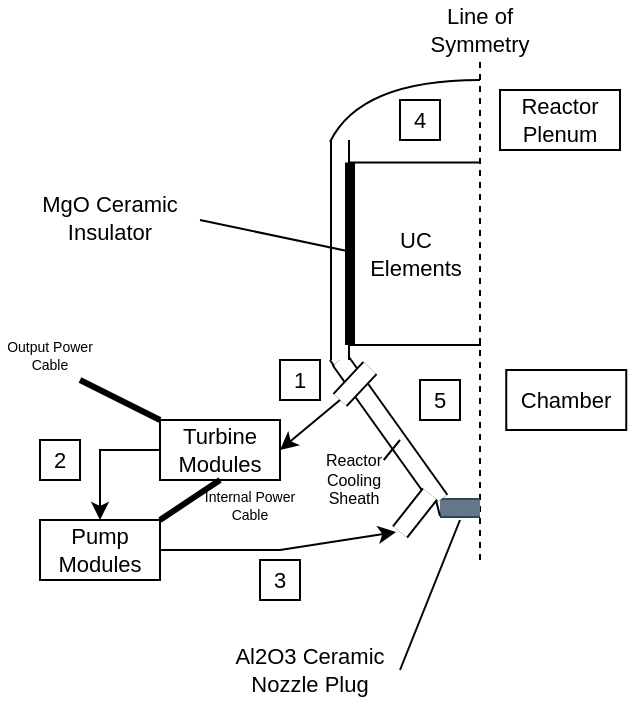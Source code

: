 <mxfile version="20.3.0" type="device"><diagram id="AnGrTYBSe34owKp8rZpe" name="Page-1"><mxGraphModel dx="593" dy="394" grid="1" gridSize="10" guides="1" tooltips="1" connect="1" arrows="1" fold="1" page="1" pageScale="1" pageWidth="827" pageHeight="1169" math="0" shadow="0"><root><mxCell id="0"/><mxCell id="1" parent="0"/><mxCell id="K_nzx2BEqvdgWfmYBbyi-1" value="" style="endArrow=none;dashed=1;html=1;rounded=0;" edge="1" parent="1"><mxGeometry width="50" height="50" relative="1" as="geometry"><mxPoint x="400" y="400" as="sourcePoint"/><mxPoint x="400" y="150" as="targetPoint"/></mxGeometry></mxCell><mxCell id="K_nzx2BEqvdgWfmYBbyi-7" value="" style="shape=filledEdge;rounded=0;fixDash=1;endArrow=none;strokeWidth=10;fillColor=#647687;labelBackgroundColor=default;sketch=0;strokeColor=#314354;fontFamily=Helvetica;fontSize=11;fontColor=default;html=1;" edge="1" parent="1"><mxGeometry width="60" height="40" relative="1" as="geometry"><mxPoint x="400" y="374" as="sourcePoint"/><mxPoint x="380" y="374" as="targetPoint"/></mxGeometry></mxCell><mxCell id="K_nzx2BEqvdgWfmYBbyi-8" value="" style="shape=filledEdge;rounded=0;fixDash=1;endArrow=none;strokeWidth=10;fillColor=#ffffff;labelBackgroundColor=default;sketch=0;strokeColor=default;fontFamily=Helvetica;fontSize=11;fontColor=default;html=1;" edge="1" parent="1"><mxGeometry width="60" height="40" relative="1" as="geometry"><mxPoint x="330" y="300" as="sourcePoint"/><mxPoint x="380" y="370" as="targetPoint"/></mxGeometry></mxCell><mxCell id="K_nzx2BEqvdgWfmYBbyi-9" value="" style="shape=filledEdge;rounded=0;fixDash=1;endArrow=none;strokeWidth=10;fillColor=#ffffff;labelBackgroundColor=default;sketch=0;strokeColor=default;fontFamily=Helvetica;fontSize=11;fontColor=default;html=1;" edge="1" parent="1"><mxGeometry width="60" height="40" relative="1" as="geometry"><mxPoint x="330" y="300" as="sourcePoint"/><mxPoint x="330" y="190" as="targetPoint"/></mxGeometry></mxCell><mxCell id="K_nzx2BEqvdgWfmYBbyi-10" value="" style="curved=1;endArrow=none;html=1;rounded=0;labelBackgroundColor=default;sketch=0;strokeColor=default;fontFamily=Helvetica;fontSize=11;fontColor=default;shape=connector;endFill=0;" edge="1" parent="1"><mxGeometry width="50" height="50" relative="1" as="geometry"><mxPoint x="325" y="191" as="sourcePoint"/><mxPoint x="400" y="160" as="targetPoint"/><Array as="points"><mxPoint x="340" y="160"/></Array></mxGeometry></mxCell><mxCell id="K_nzx2BEqvdgWfmYBbyi-11" value="" style="endArrow=none;html=1;rounded=0;labelBackgroundColor=default;sketch=0;strokeColor=default;fontFamily=Helvetica;fontSize=11;fontColor=default;shape=connector;" edge="1" parent="1"><mxGeometry width="50" height="50" relative="1" as="geometry"><mxPoint x="325" y="300" as="sourcePoint"/><mxPoint x="327" y="303" as="targetPoint"/></mxGeometry></mxCell><mxCell id="K_nzx2BEqvdgWfmYBbyi-12" value="" style="endArrow=none;html=1;rounded=0;labelBackgroundColor=default;sketch=0;strokeColor=default;fontFamily=Helvetica;fontSize=11;fontColor=default;shape=connector;" edge="1" parent="1"><mxGeometry width="50" height="50" relative="1" as="geometry"><mxPoint x="380" y="378" as="sourcePoint"/><mxPoint x="378" y="370" as="targetPoint"/></mxGeometry></mxCell><mxCell id="K_nzx2BEqvdgWfmYBbyi-14" value="" style="shape=filledEdge;rounded=0;fixDash=1;endArrow=none;strokeWidth=10;fillColor=#ffffff;labelBackgroundColor=default;sketch=0;strokeColor=default;fontFamily=Helvetica;fontSize=11;fontColor=default;html=1;" edge="1" parent="1"><mxGeometry width="60" height="40" relative="1" as="geometry"><mxPoint x="330" y="320" as="sourcePoint"/><mxPoint x="345" y="304" as="targetPoint"/></mxGeometry></mxCell><mxCell id="K_nzx2BEqvdgWfmYBbyi-15" value="" style="shape=partialRectangle;whiteSpace=wrap;html=1;top=0;bottom=0;fillColor=none;fontFamily=Helvetica;fontSize=11;fontColor=default;rotation=90;gradientColor=none;gradientDirection=east;" vertex="1" parent="1"><mxGeometry x="321.88" y="214.38" width="91.25" height="65" as="geometry"/></mxCell><mxCell id="K_nzx2BEqvdgWfmYBbyi-16" value="" style="shape=filledEdge;rounded=0;fixDash=1;endArrow=none;strokeWidth=10;fillColor=#ffffff;labelBackgroundColor=default;sketch=0;strokeColor=default;fontFamily=Helvetica;fontSize=11;fontColor=default;html=1;" edge="1" parent="1"><mxGeometry width="60" height="40" relative="1" as="geometry"><mxPoint x="360.01" y="386" as="sourcePoint"/><mxPoint x="375" y="367" as="targetPoint"/></mxGeometry></mxCell><mxCell id="K_nzx2BEqvdgWfmYBbyi-18" value="Line of Symmetry" style="text;html=1;strokeColor=none;fillColor=none;align=center;verticalAlign=middle;whiteSpace=wrap;rounded=0;fontFamily=Helvetica;fontSize=11;fontColor=default;" vertex="1" parent="1"><mxGeometry x="370" y="120" width="60" height="30" as="geometry"/></mxCell><mxCell id="K_nzx2BEqvdgWfmYBbyi-19" value="UC&lt;br&gt;Elements" style="text;html=1;strokeColor=none;fillColor=none;align=center;verticalAlign=middle;whiteSpace=wrap;rounded=0;fontFamily=Helvetica;fontSize=11;fontColor=default;" vertex="1" parent="1"><mxGeometry x="337.51" y="231.88" width="60" height="30" as="geometry"/></mxCell><mxCell id="K_nzx2BEqvdgWfmYBbyi-20" value="" style="endArrow=none;html=1;rounded=0;labelBackgroundColor=default;sketch=0;strokeColor=default;fontFamily=Helvetica;fontSize=11;fontColor=default;shape=connector;exitX=1;exitY=1;exitDx=0;exitDy=0;entryX=0;entryY=1;entryDx=0;entryDy=0;strokeWidth=5;" edge="1" parent="1" source="K_nzx2BEqvdgWfmYBbyi-15" target="K_nzx2BEqvdgWfmYBbyi-15"><mxGeometry width="50" height="50" relative="1" as="geometry"><mxPoint x="340" y="240" as="sourcePoint"/><mxPoint x="390" y="190" as="targetPoint"/></mxGeometry></mxCell><mxCell id="K_nzx2BEqvdgWfmYBbyi-21" value="" style="endArrow=classic;html=1;rounded=0;labelBackgroundColor=default;sketch=0;strokeColor=default;fontFamily=Helvetica;fontSize=11;fontColor=default;shape=connector;exitX=1;exitY=0.5;exitDx=0;exitDy=0;" edge="1" parent="1" source="K_nzx2BEqvdgWfmYBbyi-27"><mxGeometry width="50" height="50" relative="1" as="geometry"><mxPoint x="330" y="395" as="sourcePoint"/><mxPoint x="358" y="386" as="targetPoint"/><Array as="points"><mxPoint x="300" y="395"/></Array></mxGeometry></mxCell><mxCell id="K_nzx2BEqvdgWfmYBbyi-23" value="Turbine Modules" style="text;html=1;strokeColor=default;fillColor=none;align=center;verticalAlign=middle;whiteSpace=wrap;rounded=0;fontFamily=Helvetica;fontSize=11;fontColor=default;" vertex="1" parent="1"><mxGeometry x="240" y="330" width="60" height="30" as="geometry"/></mxCell><mxCell id="K_nzx2BEqvdgWfmYBbyi-24" value="" style="endArrow=classic;html=1;rounded=0;labelBackgroundColor=default;sketch=0;strokeColor=default;fontFamily=Helvetica;fontSize=11;fontColor=default;shape=connector;entryX=1;entryY=0.5;entryDx=0;entryDy=0;" edge="1" parent="1" target="K_nzx2BEqvdgWfmYBbyi-23"><mxGeometry width="50" height="50" relative="1" as="geometry"><mxPoint x="330" y="320" as="sourcePoint"/><mxPoint x="368" y="396" as="targetPoint"/></mxGeometry></mxCell><mxCell id="K_nzx2BEqvdgWfmYBbyi-25" value="5" style="text;html=1;strokeColor=default;fillColor=none;align=center;verticalAlign=middle;whiteSpace=wrap;rounded=0;fontFamily=Helvetica;fontSize=11;fontColor=default;perimeterSpacing=0;" vertex="1" parent="1"><mxGeometry x="370" y="310" width="20" height="20" as="geometry"/></mxCell><mxCell id="K_nzx2BEqvdgWfmYBbyi-26" value="2" style="text;html=1;strokeColor=default;fillColor=none;align=center;verticalAlign=middle;whiteSpace=wrap;rounded=0;fontFamily=Helvetica;fontSize=11;fontColor=default;perimeterSpacing=0;" vertex="1" parent="1"><mxGeometry x="180" y="340" width="20" height="20" as="geometry"/></mxCell><mxCell id="K_nzx2BEqvdgWfmYBbyi-27" value="Pump Modules" style="text;html=1;strokeColor=default;fillColor=none;align=center;verticalAlign=middle;whiteSpace=wrap;rounded=0;fontFamily=Helvetica;fontSize=11;fontColor=default;" vertex="1" parent="1"><mxGeometry x="180" y="380" width="60" height="30" as="geometry"/></mxCell><mxCell id="K_nzx2BEqvdgWfmYBbyi-29" value="4" style="text;html=1;strokeColor=default;fillColor=none;align=center;verticalAlign=middle;whiteSpace=wrap;rounded=0;fontFamily=Helvetica;fontSize=11;fontColor=default;perimeterSpacing=0;" vertex="1" parent="1"><mxGeometry x="360" y="170" width="20" height="20" as="geometry"/></mxCell><mxCell id="K_nzx2BEqvdgWfmYBbyi-30" value="1" style="text;html=1;strokeColor=default;fillColor=none;align=center;verticalAlign=middle;whiteSpace=wrap;rounded=0;fontFamily=Helvetica;fontSize=11;fontColor=default;perimeterSpacing=0;" vertex="1" parent="1"><mxGeometry x="300" y="300" width="20" height="20" as="geometry"/></mxCell><mxCell id="K_nzx2BEqvdgWfmYBbyi-34" value="" style="endArrow=classic;html=1;rounded=0;labelBackgroundColor=default;sketch=0;strokeColor=default;fontFamily=Helvetica;fontSize=11;fontColor=default;shape=connector;entryX=0.5;entryY=0;entryDx=0;entryDy=0;exitX=0;exitY=0.5;exitDx=0;exitDy=0;" edge="1" parent="1" source="K_nzx2BEqvdgWfmYBbyi-23" target="K_nzx2BEqvdgWfmYBbyi-27"><mxGeometry width="50" height="50" relative="1" as="geometry"><mxPoint x="340" y="330" as="sourcePoint"/><mxPoint x="200" y="345" as="targetPoint"/><Array as="points"><mxPoint x="210" y="345"/></Array></mxGeometry></mxCell><mxCell id="K_nzx2BEqvdgWfmYBbyi-36" value="Reactor Plenum" style="text;html=1;strokeColor=default;fillColor=none;align=center;verticalAlign=middle;whiteSpace=wrap;rounded=0;fontFamily=Helvetica;fontSize=11;fontColor=default;" vertex="1" parent="1"><mxGeometry x="410" y="165" width="60" height="30" as="geometry"/></mxCell><mxCell id="K_nzx2BEqvdgWfmYBbyi-37" value="" style="endArrow=none;html=1;rounded=0;labelBackgroundColor=default;sketch=0;strokeColor=default;fontFamily=Helvetica;fontSize=11;fontColor=default;shape=connector;" edge="1" parent="1"><mxGeometry width="50" height="50" relative="1" as="geometry"><mxPoint x="260" y="230" as="sourcePoint"/><mxPoint x="336" y="246" as="targetPoint"/></mxGeometry></mxCell><mxCell id="K_nzx2BEqvdgWfmYBbyi-38" value="Chamber" style="text;html=1;strokeColor=default;fillColor=none;align=center;verticalAlign=middle;whiteSpace=wrap;rounded=0;fontFamily=Helvetica;fontSize=11;fontColor=default;" vertex="1" parent="1"><mxGeometry x="413.13" y="305" width="60" height="30" as="geometry"/></mxCell><mxCell id="K_nzx2BEqvdgWfmYBbyi-39" value="" style="endArrow=none;html=1;rounded=0;labelBackgroundColor=default;sketch=0;strokeColor=default;fontFamily=Helvetica;fontSize=11;fontColor=default;shape=connector;exitX=1;exitY=0.5;exitDx=0;exitDy=0;" edge="1" parent="1" source="K_nzx2BEqvdgWfmYBbyi-40"><mxGeometry width="50" height="50" relative="1" as="geometry"><mxPoint x="270" y="490" as="sourcePoint"/><mxPoint x="390" y="380" as="targetPoint"/></mxGeometry></mxCell><mxCell id="K_nzx2BEqvdgWfmYBbyi-40" value="Al2O3 Ceramic Nozzle Plug" style="text;html=1;strokeColor=none;fillColor=none;align=center;verticalAlign=middle;whiteSpace=wrap;rounded=0;fontFamily=Helvetica;fontSize=11;fontColor=default;" vertex="1" parent="1"><mxGeometry x="270" y="440" width="90" height="30" as="geometry"/></mxCell><mxCell id="K_nzx2BEqvdgWfmYBbyi-41" value="MgO Ceramic Insulator" style="text;html=1;strokeColor=none;fillColor=none;align=center;verticalAlign=middle;whiteSpace=wrap;rounded=0;fontFamily=Helvetica;fontSize=11;fontColor=default;" vertex="1" parent="1"><mxGeometry x="170" y="214.38" width="90" height="30" as="geometry"/></mxCell><mxCell id="K_nzx2BEqvdgWfmYBbyi-43" value="" style="endArrow=none;html=1;rounded=0;labelBackgroundColor=default;sketch=0;strokeColor=default;fontFamily=Helvetica;fontSize=11;fontColor=default;shape=connector;exitX=0.5;exitY=1;exitDx=0;exitDy=0;entryX=1;entryY=0;entryDx=0;entryDy=0;endFill=0;strokeWidth=3;jumpSize=6;" edge="1" parent="1" source="K_nzx2BEqvdgWfmYBbyi-23" target="K_nzx2BEqvdgWfmYBbyi-27"><mxGeometry width="50" height="50" relative="1" as="geometry"><mxPoint x="340" y="360" as="sourcePoint"/><mxPoint x="300" y="380" as="targetPoint"/></mxGeometry></mxCell><mxCell id="K_nzx2BEqvdgWfmYBbyi-44" value="Internal Power Cable" style="text;html=1;strokeColor=none;fillColor=none;align=center;verticalAlign=middle;whiteSpace=wrap;rounded=0;fontFamily=Helvetica;fontSize=7;fontColor=default;" vertex="1" parent="1"><mxGeometry x="260" y="360" width="50" height="25" as="geometry"/></mxCell><mxCell id="K_nzx2BEqvdgWfmYBbyi-45" value="" style="endArrow=none;html=1;rounded=0;labelBackgroundColor=default;sketch=0;strokeColor=default;fontFamily=Helvetica;fontSize=11;fontColor=default;exitX=0;exitY=0;exitDx=0;exitDy=0;endFill=0;strokeWidth=3;jumpSize=6;" edge="1" parent="1" source="K_nzx2BEqvdgWfmYBbyi-23"><mxGeometry width="50" height="50" relative="1" as="geometry"><mxPoint x="280" y="370" as="sourcePoint"/><mxPoint x="200" y="310" as="targetPoint"/></mxGeometry></mxCell><mxCell id="K_nzx2BEqvdgWfmYBbyi-46" value="Output Power Cable" style="text;html=1;strokeColor=none;fillColor=none;align=center;verticalAlign=middle;whiteSpace=wrap;rounded=0;fontFamily=Helvetica;fontSize=7;fontColor=default;" vertex="1" parent="1"><mxGeometry x="160" y="285" width="50" height="25" as="geometry"/></mxCell><mxCell id="K_nzx2BEqvdgWfmYBbyi-47" value="3" style="text;html=1;strokeColor=default;fillColor=none;align=center;verticalAlign=middle;whiteSpace=wrap;rounded=0;fontFamily=Helvetica;fontSize=11;fontColor=default;perimeterSpacing=0;" vertex="1" parent="1"><mxGeometry x="290" y="400" width="20" height="20" as="geometry"/></mxCell><mxCell id="K_nzx2BEqvdgWfmYBbyi-48" value="Reactor Cooling Sheath" style="text;html=1;strokeColor=none;fillColor=none;align=center;verticalAlign=middle;whiteSpace=wrap;rounded=0;fontFamily=Helvetica;fontSize=8;fontColor=default;" vertex="1" parent="1"><mxGeometry x="321.88" y="350" width="30" height="20" as="geometry"/></mxCell><mxCell id="K_nzx2BEqvdgWfmYBbyi-49" value="" style="endArrow=none;html=1;rounded=0;labelBackgroundColor=default;sketch=0;strokeColor=default;fontFamily=Helvetica;fontSize=11;fontColor=default;shape=connector;exitX=1;exitY=0;exitDx=0;exitDy=0;" edge="1" parent="1" source="K_nzx2BEqvdgWfmYBbyi-48"><mxGeometry width="50" height="50" relative="1" as="geometry"><mxPoint x="260" y="266.88" as="sourcePoint"/><mxPoint x="360" y="340" as="targetPoint"/></mxGeometry></mxCell></root></mxGraphModel></diagram></mxfile>